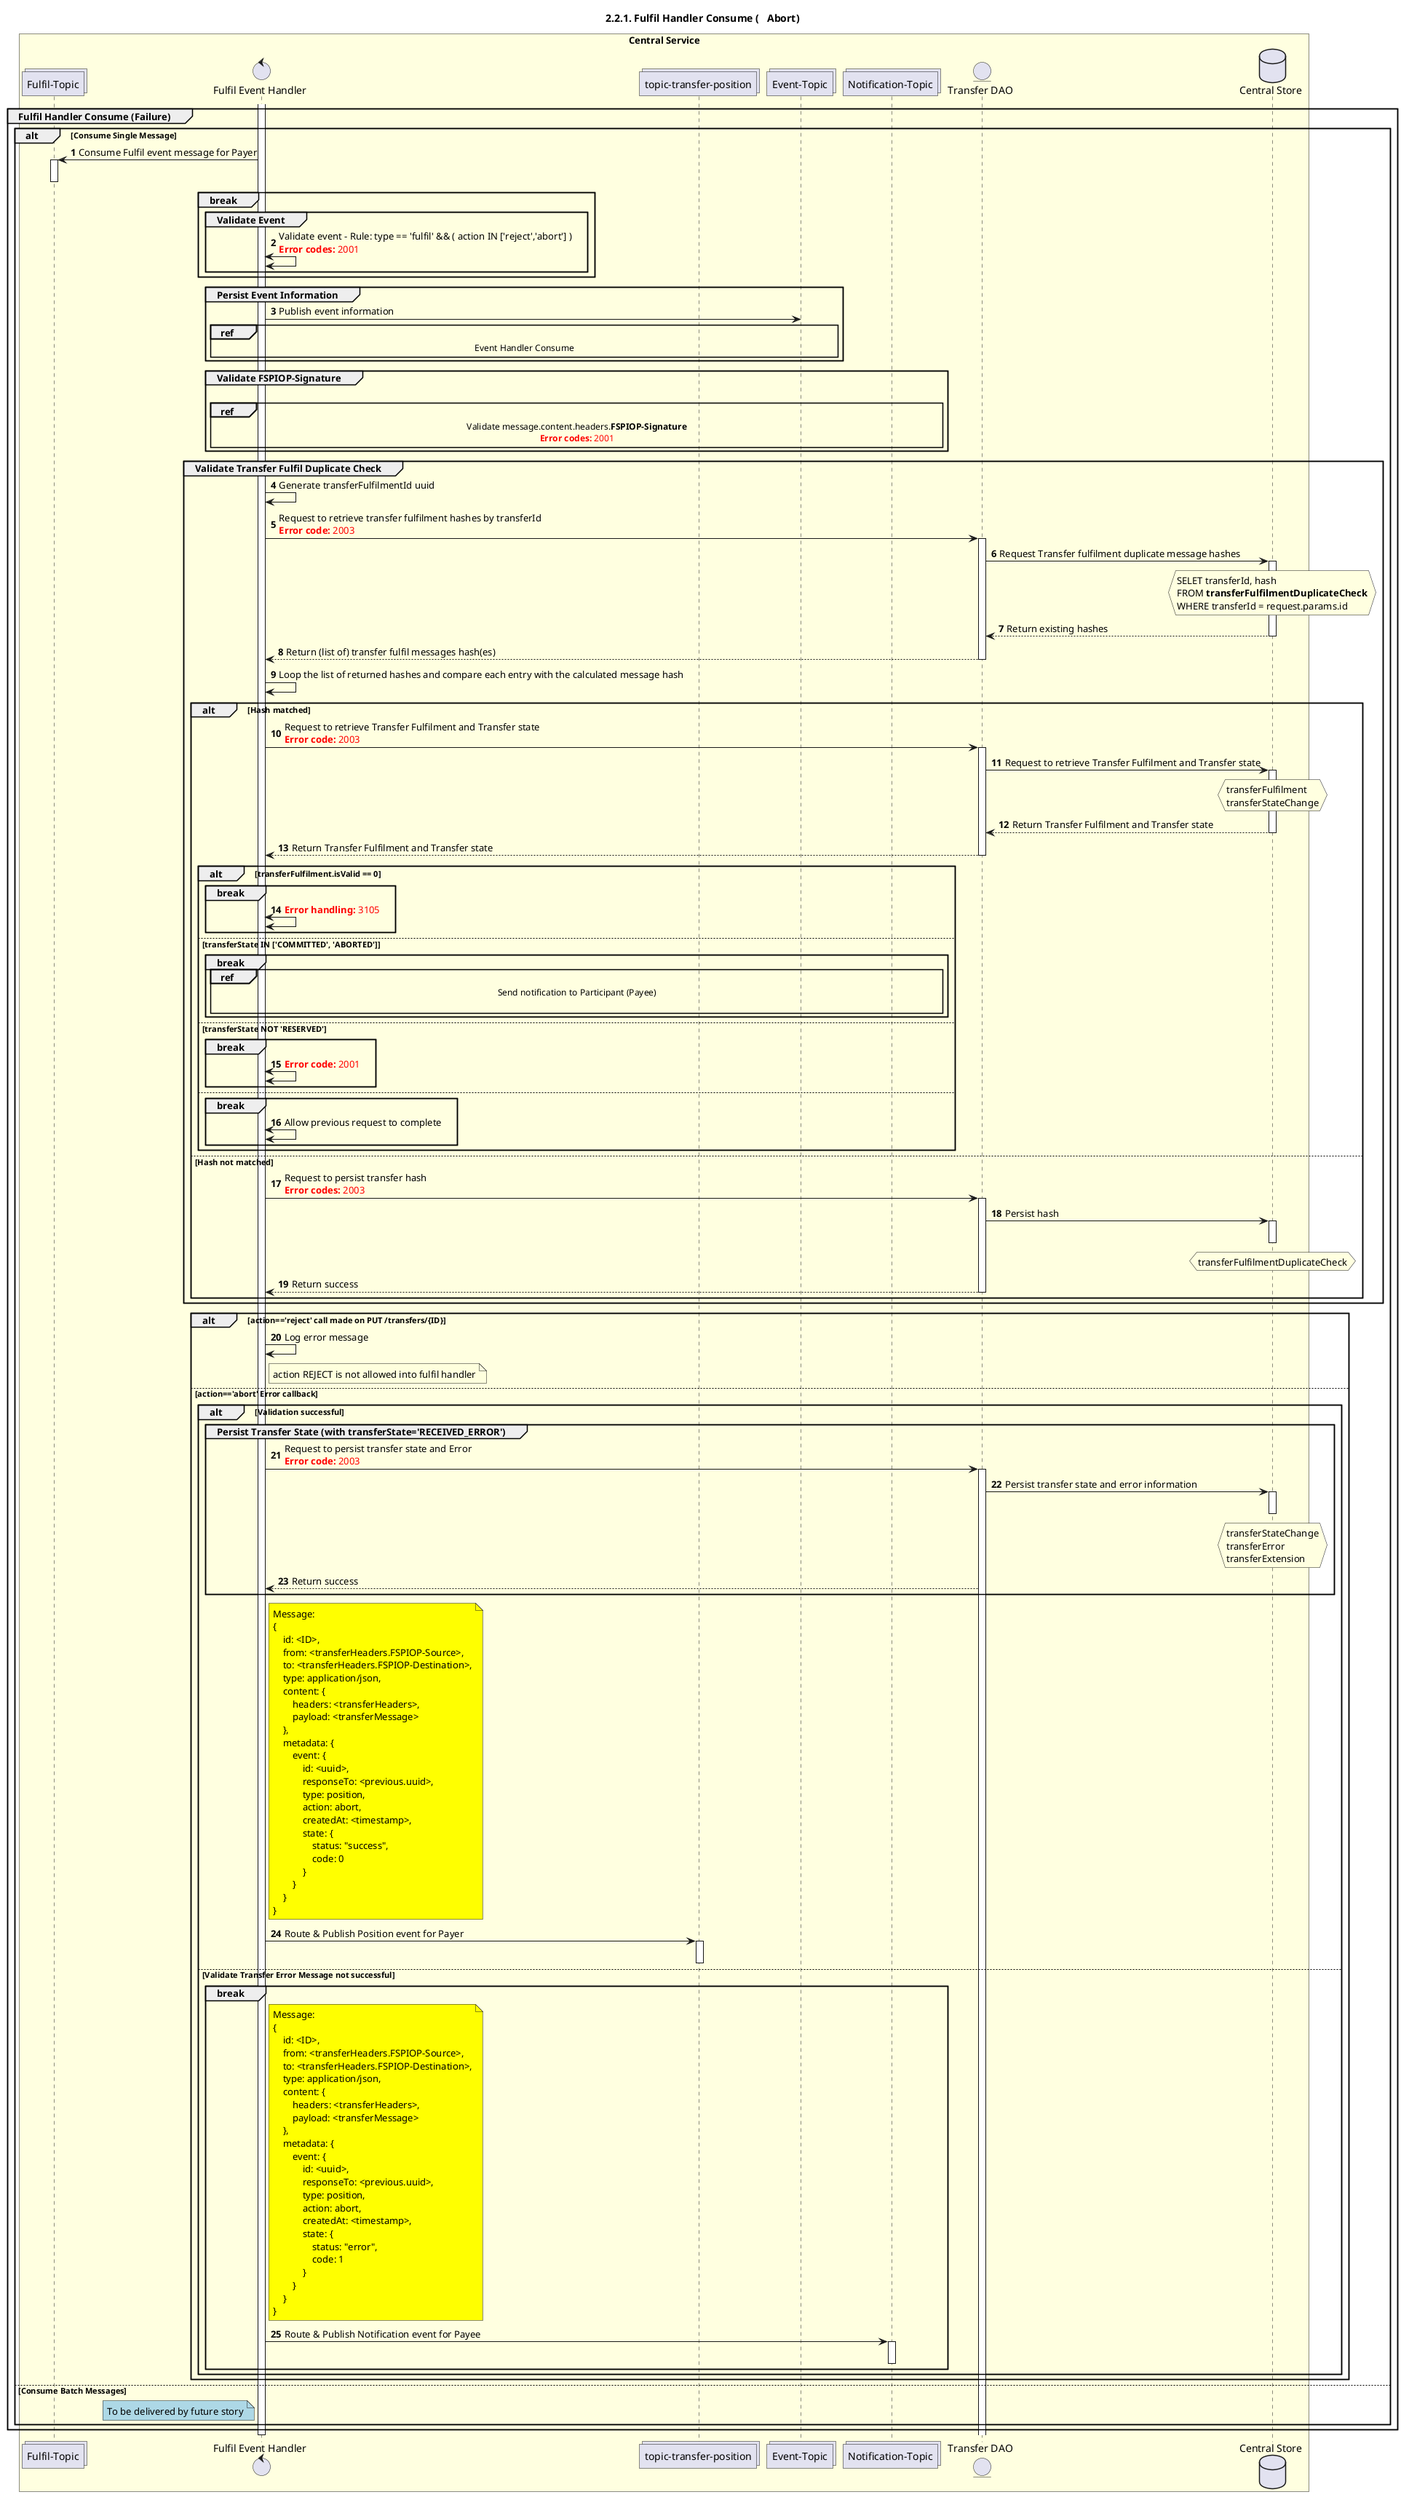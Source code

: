 /'*****
 License
 --------------
 Copyright © 2017 Bill & Melinda Gates Foundation
 The Mojaloop files are made available by the Bill & Melinda Gates Foundation under the Apache License, Version 2.0 (the "License") and you may not use these files except in compliance with the License. You may obtain a copy of the License at
 http://www.apache.org/licenses/LICENSE-2.0
 Unless required by applicable law or agreed to in writing, the Mojaloop files are distributed on an "AS IS" BASIS, WITHOUT WARRANTIES OR CONDITIONS OF ANY KIND, either express or implied. See the License for the specific language governing permissions and limitations under the License.
 Contributors
 --------------
 This is the official list of the Mojaloop project contributors for this file.
 Names of the original copyright holders (individuals or organizations)
 should be listed with a '*' in the first column. People who have
 contributed from an organization can be listed under the organization
 that actually holds the copyright for their contributions (see the
 Gates Foundation organization for an example). Those individuals should have
 their names indented and be marked with a '-'. Email address can be added
 optionally within square brackets <email>.
 * Gates Foundation
 - Name Surname <name.surname@gatesfoundation.com>

 * Rajiv Mothilal <rajiv.mothilal@modusbox.com>
 * Georgi Georgiev <georgi.georgiev@modusbox.com>
 * Sam Kummary <sam@modusbox.com>
 --------------
 ******'/

@startuml
' declate title
title 2.2.1. Fulfil Handler Consume (   Abort)
autonumber
' Actor Keys:
'   boundary - APIs/Interfaces, etc
'   collections - Kafka Topics
'   control - Kafka Consumers
'   entity - Database Access Objects
'   database - Database Persistance Store
' declare actors
collections "Fulfil-Topic" as TOPIC_FULFIL
control "Fulfil Event Handler" as FULF_HANDLER
collections "Event-Topic" as TOPIC_EVENT
collections "topic-transfer-position" as TOPIC_TRANSFER_POSITION
collections "Notification-Topic" as TOPIC_NOTIFICATIONS
'entity "Transfer Duplicate Facade" as DUP_FACADE
entity "Transfer DAO" as TRANS_DAO
database "Central Store" as DB
box "Central Service" #LightYellow
    participant TOPIC_FULFIL
    participant FULF_HANDLER
    participant TOPIC_TRANSFER_POSITION
    participant TOPIC_EVENT
    participant TOPIC_NOTIFICATIONS
    participant TRANS_DAO
    participant DB
end box
' start flow
activate FULF_HANDLER
group Fulfil Handler Consume (Failure)
    alt Consume Single Message
        TOPIC_FULFIL <- FULF_HANDLER: Consume Fulfil event message for Payer
        activate TOPIC_FULFIL
        deactivate TOPIC_FULFIL
        break
            group Validate Event
                FULF_HANDLER <-> FULF_HANDLER: Validate event - Rule: type == 'fulfil' && ( action IN ['reject','abort'] )\n<color #FF0000><b>Error codes:</b> 2001</color>
            end
        end
        group Persist Event Information
            FULF_HANDLER -> TOPIC_EVENT: Publish event information
            ref over FULF_HANDLER, TOPIC_EVENT:  Event Handler Consume
        end
        group Validate FSPIOP-Signature
            |||
            ref over FULF_HANDLER, TOPIC_NOTIFICATIONS: Validate message.content.headers.**FSPIOP-Signature**\n<color #FF0000><b>Error codes:</b> 2001</color>
        end
        group Validate Transfer Fulfil Duplicate Check
            FULF_HANDLER -> FULF_HANDLER: Generate transferFulfilmentId uuid
            FULF_HANDLER -> TRANS_DAO: Request to retrieve transfer fulfilment hashes by transferId\n<color #FF0000><b>Error code:</b> 2003</color>
            activate TRANS_DAO
            TRANS_DAO -> DB: Request Transfer fulfilment duplicate message hashes
            hnote over DB #lightyellow
                SELET transferId, hash
                FROM **transferFulfilmentDuplicateCheck**
                WHERE transferId = request.params.id
            end note
            activate DB
            TRANS_DAO <-- DB: Return existing hashes
            deactivate DB
            TRANS_DAO --> FULF_HANDLER: Return (list of) transfer fulfil messages hash(es)
            deactivate TRANS_DAO
            FULF_HANDLER -> FULF_HANDLER: Loop the list of returned hashes and compare each entry with the calculated message hash
            alt Hash matched
                ' Need to check what respond with same results if finalised then resend, else ignore and wait for response
                FULF_HANDLER -> TRANS_DAO: Request to retrieve Transfer Fulfilment and Transfer state\n<color #FF0000><b>Error code:</b> 2003</color>
                activate TRANS_DAO
                TRANS_DAO -> DB: Request to retrieve Transfer Fulfilment and Transfer state
                hnote over DB #lightyellow
                    transferFulfilment
                    transferStateChange
                end note
                activate DB
                TRANS_DAO <-- DB: Return Transfer Fulfilment and Transfer state
                deactivate DB
                TRANS_DAO --> FULF_HANDLER: Return Transfer Fulfilment and Transfer state
                deactivate TRANS_DAO
                alt transferFulfilment.isValid == 0
                    break
                        FULF_HANDLER <-> FULF_HANDLER: <color #FF0000><b>Error handling:</b> 3105</color>
                    end
                else transferState IN ['COMMITTED', 'ABORTED']
                    break
                        ref over FULF_HANDLER, TOPIC_NOTIFICATIONS: Send notification to Participant (Payee)\n
                    end
                else transferState NOT 'RESERVED'
                    break
                        FULF_HANDLER <-> FULF_HANDLER: <color #FF0000><b>Error code:</b> 2001</color>
                    end
                else
                    break
                        FULF_HANDLER <-> FULF_HANDLER: Allow previous request to complete
                    end
                end
            else Hash not matched
                FULF_HANDLER -> TRANS_DAO: Request to persist transfer hash\n<color #FF0000><b>Error codes:</b> 2003</color>
                activate TRANS_DAO
                TRANS_DAO -> DB: Persist hash
                hnote over DB #lightyellow
                    transferFulfilmentDuplicateCheck
                end note
                activate DB
                deactivate DB
                TRANS_DAO --> FULF_HANDLER: Return success
                deactivate TRANS_DAO
            end
        end
        alt action=='reject' call made on PUT /transfers/{ID}
        FULF_HANDLER -> FULF_HANDLER: Log error message
        note right of FULF_HANDLER: action REJECT is not allowed into fulfil handler
        else action=='abort' Error callback
            alt Validation successful
                group Persist Transfer State (with transferState='RECEIVED_ERROR')
                    FULF_HANDLER -> TRANS_DAO: Request to persist transfer state and Error\n<color #FF0000><b>Error code:</b> 2003</color>
                    activate TRANS_DAO
                    TRANS_DAO -> DB: Persist transfer state and error information
                    activate DB
                    hnote over DB #lightyellow
                        transferStateChange
                        transferError
                        transferExtension
                    end note
                    deactivate DB
                    TRANS_DAO --> FULF_HANDLER: Return success
                end

                note right of FULF_HANDLER #yellow
                    Message:
                    {
                        id: <ID>,
                        from: <transferHeaders.FSPIOP-Source>,
                        to: <transferHeaders.FSPIOP-Destination>,
                        type: application/json,
                        content: {
                            headers: <transferHeaders>,
                            payload: <transferMessage>
                        },
                        metadata: {
                            event: {
                                id: <uuid>,
                                responseTo: <previous.uuid>,
                                type: position,
                                action: abort,
                                createdAt: <timestamp>,
                                state: {
                                    status: "success",
                                    code: 0
                                }
                            }
                        }
                    }
                end note

                FULF_HANDLER -> TOPIC_TRANSFER_POSITION: Route & Publish Position event for Payer
                activate TOPIC_TRANSFER_POSITION
                deactivate TOPIC_TRANSFER_POSITION
            else Validate Transfer Error Message not successful
                break
                    note right of FULF_HANDLER #yellow
                        Message:
                        {
                            id: <ID>,
                            from: <transferHeaders.FSPIOP-Source>,
                            to: <transferHeaders.FSPIOP-Destination>,
                            type: application/json,
                            content: {
                                headers: <transferHeaders>,
                                payload: <transferMessage>
                            },
                            metadata: {
                                event: {
                                    id: <uuid>,
                                    responseTo: <previous.uuid>,
                                    type: position,
                                    action: abort,
                                    createdAt: <timestamp>,
                                    state: {
                                        status: "error",
                                        code: 1
                                    }
                                }
                            }
                        }
                    end note
                    FULF_HANDLER -> TOPIC_NOTIFICATIONS: Route & Publish Notification event for Payee
                    activate TOPIC_NOTIFICATIONS
                    deactivate TOPIC_NOTIFICATIONS
                end
            end
        end
    else Consume Batch Messages
        note left of FULF_HANDLER #lightblue
            To be delivered by future story
        end note
    end
end
deactivate FULF_HANDLER
@enduml
